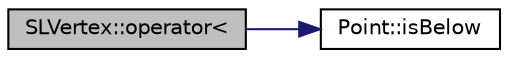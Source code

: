digraph "SLVertex::operator&lt;"
{
  edge [fontname="Helvetica",fontsize="10",labelfontname="Helvetica",labelfontsize="10"];
  node [fontname="Helvetica",fontsize="10",shape=record];
  rankdir="LR";
  Node8 [label="SLVertex::operator\<",height=0.2,width=0.4,color="black", fillcolor="grey75", style="filled", fontcolor="black"];
  Node8 -> Node9 [color="midnightblue",fontsize="10",style="solid",fontname="Helvetica"];
  Node9 [label="Point::isBelow",height=0.2,width=0.4,color="black", fillcolor="white", style="filled",URL="$d0/d69/class_point.html#aeb092b83fe6fc0c61915e87082285dc6"];
}
